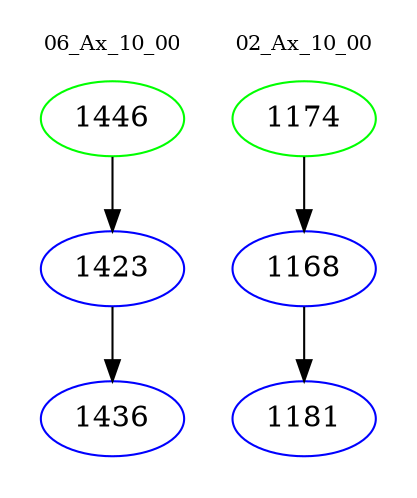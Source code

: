 digraph{
subgraph cluster_0 {
color = white
label = "06_Ax_10_00";
fontsize=10;
T0_1446 [label="1446", color="green"]
T0_1446 -> T0_1423 [color="black"]
T0_1423 [label="1423", color="blue"]
T0_1423 -> T0_1436 [color="black"]
T0_1436 [label="1436", color="blue"]
}
subgraph cluster_1 {
color = white
label = "02_Ax_10_00";
fontsize=10;
T1_1174 [label="1174", color="green"]
T1_1174 -> T1_1168 [color="black"]
T1_1168 [label="1168", color="blue"]
T1_1168 -> T1_1181 [color="black"]
T1_1181 [label="1181", color="blue"]
}
}
